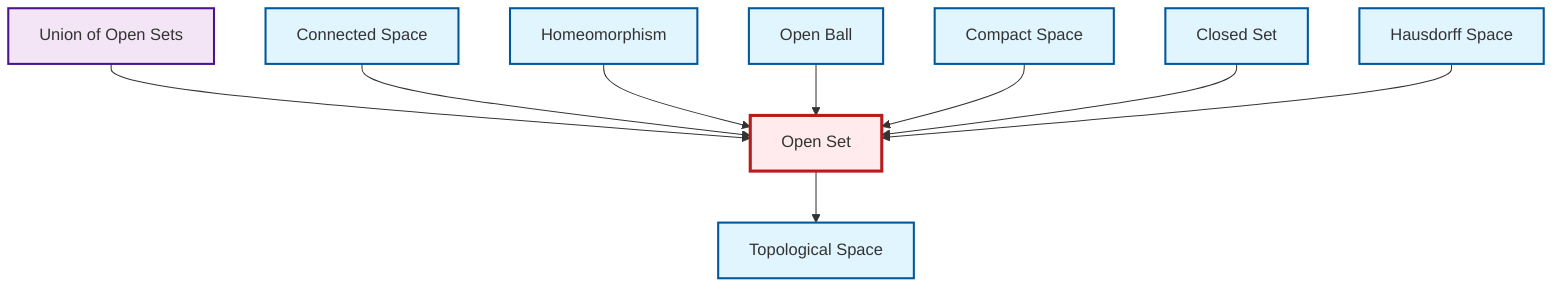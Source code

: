 graph TD
    classDef definition fill:#e1f5fe,stroke:#01579b,stroke-width:2px
    classDef theorem fill:#f3e5f5,stroke:#4a148c,stroke-width:2px
    classDef axiom fill:#fff3e0,stroke:#e65100,stroke-width:2px
    classDef example fill:#e8f5e9,stroke:#1b5e20,stroke-width:2px
    classDef current fill:#ffebee,stroke:#b71c1c,stroke-width:3px
    def-compact["Compact Space"]:::definition
    def-hausdorff["Hausdorff Space"]:::definition
    def-topological-space["Topological Space"]:::definition
    def-open-ball["Open Ball"]:::definition
    def-connected["Connected Space"]:::definition
    def-open-set["Open Set"]:::definition
    def-closed-set["Closed Set"]:::definition
    thm-union-open-sets["Union of Open Sets"]:::theorem
    def-homeomorphism["Homeomorphism"]:::definition
    thm-union-open-sets --> def-open-set
    def-connected --> def-open-set
    def-homeomorphism --> def-open-set
    def-open-ball --> def-open-set
    def-open-set --> def-topological-space
    def-compact --> def-open-set
    def-closed-set --> def-open-set
    def-hausdorff --> def-open-set
    class def-open-set current